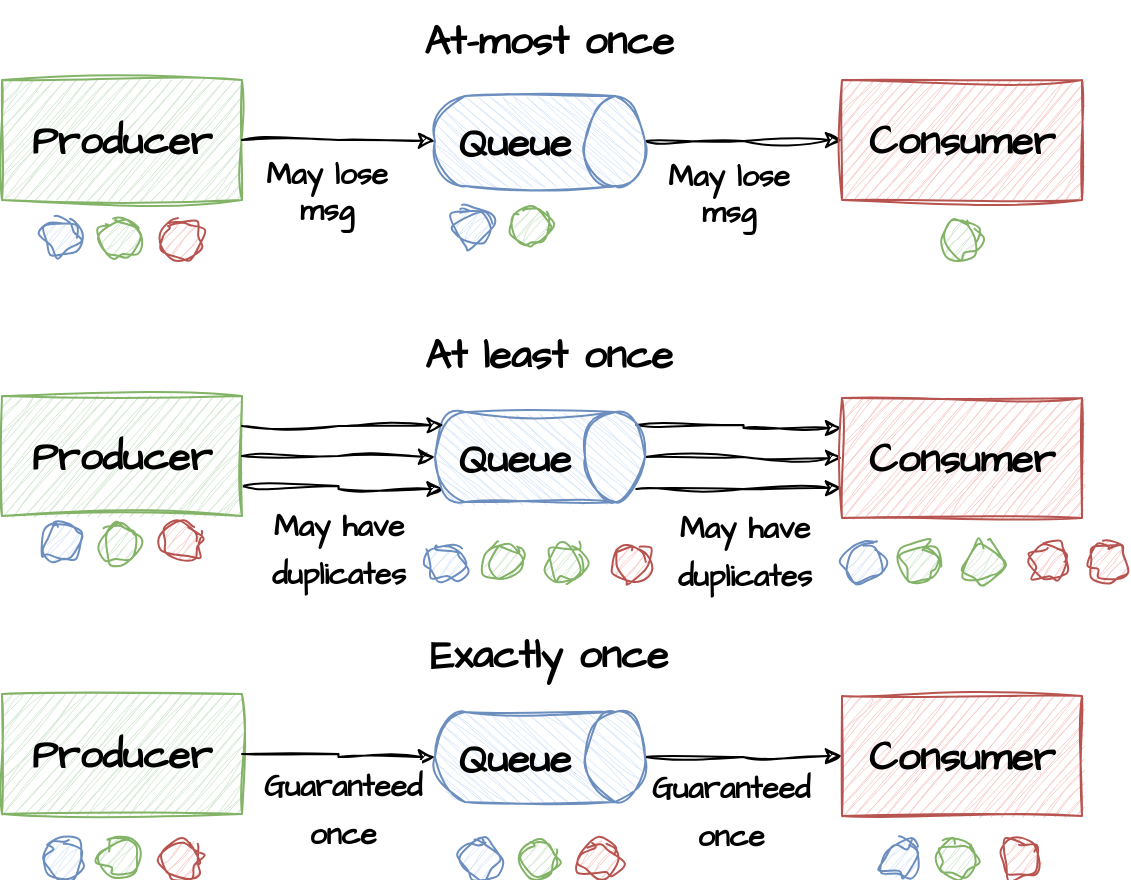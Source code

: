 <mxfile version="22.0.0" type="device">
  <diagram name="Page-1" id="tMSGlMtIqp2qkscLObfS">
    <mxGraphModel dx="2074" dy="1196" grid="1" gridSize="10" guides="1" tooltips="1" connect="1" arrows="1" fold="1" page="1" pageScale="1" pageWidth="827" pageHeight="1169" math="0" shadow="0">
      <root>
        <mxCell id="0" />
        <mxCell id="1" parent="0" />
        <mxCell id="n-tViRwL7hRuRSY2zgUa-26" style="edgeStyle=orthogonalEdgeStyle;rounded=0;sketch=1;hachureGap=4;jiggle=2;curveFitting=1;orthogonalLoop=1;jettySize=auto;html=1;exitX=0.855;exitY=0;exitDx=0;exitDy=4.35;exitPerimeter=0;entryX=0;entryY=0.75;entryDx=0;entryDy=0;fontFamily=Architects Daughter;fontSource=https%3A%2F%2Ffonts.googleapis.com%2Fcss%3Ffamily%3DArchitects%2BDaughter;fontSize=16;" parent="1" source="n-tViRwL7hRuRSY2zgUa-7" target="n-tViRwL7hRuRSY2zgUa-8" edge="1">
          <mxGeometry relative="1" as="geometry" />
        </mxCell>
        <mxCell id="n-tViRwL7hRuRSY2zgUa-23" style="edgeStyle=orthogonalEdgeStyle;rounded=0;sketch=1;hachureGap=4;jiggle=2;curveFitting=1;orthogonalLoop=1;jettySize=auto;html=1;exitX=1;exitY=0.75;exitDx=0;exitDy=0;entryX=0.855;entryY=1;entryDx=0;entryDy=-4.35;entryPerimeter=0;fontFamily=Architects Daughter;fontSource=https%3A%2F%2Ffonts.googleapis.com%2Fcss%3Ffamily%3DArchitects%2BDaughter;fontSize=16;" parent="1" source="n-tViRwL7hRuRSY2zgUa-6" target="n-tViRwL7hRuRSY2zgUa-7" edge="1">
          <mxGeometry relative="1" as="geometry" />
        </mxCell>
        <mxCell id="n-tViRwL7hRuRSY2zgUa-1" value="&lt;b&gt;Producer&lt;/b&gt;" style="rounded=0;whiteSpace=wrap;html=1;sketch=1;hachureGap=4;jiggle=2;curveFitting=1;fontFamily=Architects Daughter;fontSource=https%3A%2F%2Ffonts.googleapis.com%2Fcss%3Ffamily%3DArchitects%2BDaughter;fontSize=20;fillColor=#d5e8d4;strokeColor=#82b366;" parent="1" vertex="1">
          <mxGeometry x="66" y="130" width="120" height="60" as="geometry" />
        </mxCell>
        <mxCell id="n-tViRwL7hRuRSY2zgUa-17" style="edgeStyle=orthogonalEdgeStyle;rounded=0;sketch=1;hachureGap=4;jiggle=2;curveFitting=1;orthogonalLoop=1;jettySize=auto;html=1;exitX=0.5;exitY=0;exitDx=0;exitDy=0;exitPerimeter=0;entryX=0;entryY=0.5;entryDx=0;entryDy=0;fontFamily=Architects Daughter;fontSource=https%3A%2F%2Ffonts.googleapis.com%2Fcss%3Ffamily%3DArchitects%2BDaughter;fontSize=16;" parent="1" source="n-tViRwL7hRuRSY2zgUa-2" target="n-tViRwL7hRuRSY2zgUa-3" edge="1">
          <mxGeometry relative="1" as="geometry" />
        </mxCell>
        <mxCell id="n-tViRwL7hRuRSY2zgUa-20" value="May lose&lt;br style=&quot;font-size: 15px;&quot;&gt;msg" style="edgeLabel;html=1;align=center;verticalAlign=middle;resizable=0;points=[];fontSize=15;fontFamily=Architects Daughter;fontStyle=1" parent="n-tViRwL7hRuRSY2zgUa-17" vertex="1" connectable="0">
          <mxGeometry x="-0.192" y="-4" relative="1" as="geometry">
            <mxPoint x="1" y="22" as="offset" />
          </mxGeometry>
        </mxCell>
        <mxCell id="n-tViRwL7hRuRSY2zgUa-2" value="Queue" style="shape=cylinder3;whiteSpace=wrap;html=1;boundedLbl=1;backgroundOutline=1;size=15;sketch=1;hachureGap=4;jiggle=2;curveFitting=1;fontFamily=Architects Daughter;fontSource=https%3A%2F%2Ffonts.googleapis.com%2Fcss%3Ffamily%3DArchitects%2BDaughter;fontSize=20;rotation=90;horizontal=0;fontStyle=1;fillColor=#dae8fc;strokeColor=#6c8ebf;" parent="1" vertex="1">
          <mxGeometry x="312.5" y="108" width="45" height="105" as="geometry" />
        </mxCell>
        <mxCell id="n-tViRwL7hRuRSY2zgUa-3" value="&lt;b&gt;Consumer&lt;/b&gt;" style="rounded=0;whiteSpace=wrap;html=1;sketch=1;hachureGap=4;jiggle=2;curveFitting=1;fontFamily=Architects Daughter;fontSource=https%3A%2F%2Ffonts.googleapis.com%2Fcss%3Ffamily%3DArchitects%2BDaughter;fontSize=20;fillColor=#f8cecc;strokeColor=#b85450;" parent="1" vertex="1">
          <mxGeometry x="486" y="130" width="120" height="60" as="geometry" />
        </mxCell>
        <mxCell id="n-tViRwL7hRuRSY2zgUa-4" value="&lt;b&gt;At-most once&lt;/b&gt;" style="text;html=1;align=center;verticalAlign=middle;resizable=0;points=[];autosize=1;strokeColor=none;fillColor=none;fontSize=20;fontFamily=Architects Daughter;" parent="1" vertex="1">
          <mxGeometry x="264" y="90" width="150" height="40" as="geometry" />
        </mxCell>
        <mxCell id="n-tViRwL7hRuRSY2zgUa-6" value="&lt;b&gt;Producer&lt;/b&gt;" style="rounded=0;whiteSpace=wrap;html=1;sketch=1;hachureGap=4;jiggle=2;curveFitting=1;fontFamily=Architects Daughter;fontSource=https%3A%2F%2Ffonts.googleapis.com%2Fcss%3Ffamily%3DArchitects%2BDaughter;fontSize=20;fillColor=#d5e8d4;strokeColor=#82b366;" parent="1" vertex="1">
          <mxGeometry x="66" y="288" width="120" height="60" as="geometry" />
        </mxCell>
        <mxCell id="n-tViRwL7hRuRSY2zgUa-24" style="edgeStyle=orthogonalEdgeStyle;rounded=0;sketch=1;hachureGap=4;jiggle=2;curveFitting=1;orthogonalLoop=1;jettySize=auto;html=1;exitX=0.145;exitY=0;exitDx=0;exitDy=4.35;exitPerimeter=0;entryX=0;entryY=0.25;entryDx=0;entryDy=0;fontFamily=Architects Daughter;fontSource=https%3A%2F%2Ffonts.googleapis.com%2Fcss%3Ffamily%3DArchitects%2BDaughter;fontSize=16;" parent="1" source="n-tViRwL7hRuRSY2zgUa-7" target="n-tViRwL7hRuRSY2zgUa-8" edge="1">
          <mxGeometry relative="1" as="geometry" />
        </mxCell>
        <mxCell id="n-tViRwL7hRuRSY2zgUa-25" style="edgeStyle=orthogonalEdgeStyle;rounded=0;sketch=1;hachureGap=4;jiggle=2;curveFitting=1;orthogonalLoop=1;jettySize=auto;html=1;exitX=0.5;exitY=0;exitDx=0;exitDy=0;exitPerimeter=0;entryX=0;entryY=0.5;entryDx=0;entryDy=0;fontFamily=Architects Daughter;fontSource=https%3A%2F%2Ffonts.googleapis.com%2Fcss%3Ffamily%3DArchitects%2BDaughter;fontSize=16;" parent="1" source="n-tViRwL7hRuRSY2zgUa-7" target="n-tViRwL7hRuRSY2zgUa-8" edge="1">
          <mxGeometry relative="1" as="geometry" />
        </mxCell>
        <mxCell id="n-tViRwL7hRuRSY2zgUa-28" value="&lt;font style=&quot;font-size: 15px;&quot;&gt;&lt;b&gt;May have &lt;br&gt;duplicates&lt;/b&gt;&lt;/font&gt;" style="edgeLabel;html=1;align=center;verticalAlign=middle;resizable=0;points=[];fontSize=20;fontFamily=Architects Daughter;" parent="n-tViRwL7hRuRSY2zgUa-25" vertex="1" connectable="0">
          <mxGeometry x="-0.004" y="2" relative="1" as="geometry">
            <mxPoint x="-2" y="45" as="offset" />
          </mxGeometry>
        </mxCell>
        <mxCell id="n-tViRwL7hRuRSY2zgUa-7" value="Queue" style="shape=cylinder3;whiteSpace=wrap;html=1;boundedLbl=1;backgroundOutline=1;size=15;sketch=1;hachureGap=4;jiggle=2;curveFitting=1;fontFamily=Architects Daughter;fontSource=https%3A%2F%2Ffonts.googleapis.com%2Fcss%3Ffamily%3DArchitects%2BDaughter;fontSize=20;rotation=90;horizontal=0;fontStyle=1;fillColor=#dae8fc;strokeColor=#6c8ebf;" parent="1" vertex="1">
          <mxGeometry x="312.5" y="266" width="45" height="105" as="geometry" />
        </mxCell>
        <mxCell id="n-tViRwL7hRuRSY2zgUa-8" value="&lt;b&gt;Consumer&lt;/b&gt;" style="rounded=0;whiteSpace=wrap;html=1;sketch=1;hachureGap=4;jiggle=2;curveFitting=1;fontFamily=Architects Daughter;fontSource=https%3A%2F%2Ffonts.googleapis.com%2Fcss%3Ffamily%3DArchitects%2BDaughter;fontSize=20;fillColor=#f8cecc;strokeColor=#b85450;" parent="1" vertex="1">
          <mxGeometry x="486" y="289" width="120" height="60" as="geometry" />
        </mxCell>
        <mxCell id="n-tViRwL7hRuRSY2zgUa-9" value="&lt;b&gt;At least once&lt;/b&gt;" style="text;html=1;align=center;verticalAlign=middle;resizable=0;points=[];autosize=1;strokeColor=none;fillColor=none;fontSize=20;fontFamily=Architects Daughter;" parent="1" vertex="1">
          <mxGeometry x="264" y="247" width="150" height="40" as="geometry" />
        </mxCell>
        <mxCell id="n-tViRwL7hRuRSY2zgUa-11" value="&lt;b&gt;Producer&lt;/b&gt;" style="rounded=0;whiteSpace=wrap;html=1;sketch=1;hachureGap=4;jiggle=2;curveFitting=1;fontFamily=Architects Daughter;fontSource=https%3A%2F%2Ffonts.googleapis.com%2Fcss%3Ffamily%3DArchitects%2BDaughter;fontSize=20;fillColor=#d5e8d4;strokeColor=#82b366;" parent="1" vertex="1">
          <mxGeometry x="66" y="437" width="120" height="60" as="geometry" />
        </mxCell>
        <mxCell id="n-tViRwL7hRuRSY2zgUa-30" style="edgeStyle=orthogonalEdgeStyle;rounded=0;sketch=1;hachureGap=4;jiggle=2;curveFitting=1;orthogonalLoop=1;jettySize=auto;html=1;exitX=0.5;exitY=0;exitDx=0;exitDy=0;exitPerimeter=0;entryX=0;entryY=0.5;entryDx=0;entryDy=0;fontFamily=Architects Daughter;fontSource=https%3A%2F%2Ffonts.googleapis.com%2Fcss%3Ffamily%3DArchitects%2BDaughter;fontSize=16;" parent="1" source="n-tViRwL7hRuRSY2zgUa-12" target="n-tViRwL7hRuRSY2zgUa-13" edge="1">
          <mxGeometry relative="1" as="geometry" />
        </mxCell>
        <mxCell id="n-tViRwL7hRuRSY2zgUa-32" value="&lt;b style=&quot;font-size: 15px;&quot;&gt;Guaranteed &lt;br&gt;once&lt;/b&gt;" style="edgeLabel;html=1;align=center;verticalAlign=middle;resizable=0;points=[];fontSize=20;fontFamily=Architects Daughter;" parent="n-tViRwL7hRuRSY2zgUa-30" vertex="1" connectable="0">
          <mxGeometry x="0.262" y="3" relative="1" as="geometry">
            <mxPoint x="-20" y="29" as="offset" />
          </mxGeometry>
        </mxCell>
        <mxCell id="n-tViRwL7hRuRSY2zgUa-12" value="Queue" style="shape=cylinder3;whiteSpace=wrap;html=1;boundedLbl=1;backgroundOutline=1;size=15;sketch=1;hachureGap=4;jiggle=2;curveFitting=1;fontFamily=Architects Daughter;fontSource=https%3A%2F%2Ffonts.googleapis.com%2Fcss%3Ffamily%3DArchitects%2BDaughter;fontSize=20;rotation=90;horizontal=0;fontStyle=1;fillColor=#dae8fc;strokeColor=#6c8ebf;" parent="1" vertex="1">
          <mxGeometry x="312.5" y="416" width="45" height="105" as="geometry" />
        </mxCell>
        <mxCell id="n-tViRwL7hRuRSY2zgUa-13" value="&lt;b&gt;Consumer&lt;/b&gt;" style="rounded=0;whiteSpace=wrap;html=1;sketch=1;hachureGap=4;jiggle=2;curveFitting=1;fontFamily=Architects Daughter;fontSource=https%3A%2F%2Ffonts.googleapis.com%2Fcss%3Ffamily%3DArchitects%2BDaughter;fontSize=20;fillColor=#f8cecc;strokeColor=#b85450;" parent="1" vertex="1">
          <mxGeometry x="486" y="438" width="120" height="60" as="geometry" />
        </mxCell>
        <mxCell id="n-tViRwL7hRuRSY2zgUa-14" value="&lt;b&gt;Exactly once&lt;/b&gt;" style="text;html=1;align=center;verticalAlign=middle;resizable=0;points=[];autosize=1;strokeColor=none;fillColor=none;fontSize=20;fontFamily=Architects Daughter;" parent="1" vertex="1">
          <mxGeometry x="269" y="397" width="140" height="40" as="geometry" />
        </mxCell>
        <mxCell id="n-tViRwL7hRuRSY2zgUa-16" style="edgeStyle=orthogonalEdgeStyle;rounded=0;sketch=1;hachureGap=4;jiggle=2;curveFitting=1;orthogonalLoop=1;jettySize=auto;html=1;exitX=1;exitY=0.5;exitDx=0;exitDy=0;entryX=0.5;entryY=1;entryDx=0;entryDy=0;entryPerimeter=0;fontFamily=Architects Daughter;fontSource=https%3A%2F%2Ffonts.googleapis.com%2Fcss%3Ffamily%3DArchitects%2BDaughter;fontSize=16;" parent="1" source="n-tViRwL7hRuRSY2zgUa-1" target="n-tViRwL7hRuRSY2zgUa-2" edge="1">
          <mxGeometry relative="1" as="geometry" />
        </mxCell>
        <mxCell id="n-tViRwL7hRuRSY2zgUa-18" value="May lose &lt;br&gt;msg" style="edgeLabel;html=1;align=center;verticalAlign=middle;resizable=0;points=[];fontSize=15;fontFamily=Architects Daughter;fontStyle=1" parent="n-tViRwL7hRuRSY2zgUa-16" vertex="1" connectable="0">
          <mxGeometry x="-0.133" y="-1" relative="1" as="geometry">
            <mxPoint y="25" as="offset" />
          </mxGeometry>
        </mxCell>
        <mxCell id="n-tViRwL7hRuRSY2zgUa-21" style="edgeStyle=orthogonalEdgeStyle;rounded=0;sketch=1;hachureGap=4;jiggle=2;curveFitting=1;orthogonalLoop=1;jettySize=auto;html=1;exitX=1;exitY=0.25;exitDx=0;exitDy=0;entryX=0.145;entryY=1;entryDx=0;entryDy=-4.35;entryPerimeter=0;fontFamily=Architects Daughter;fontSource=https%3A%2F%2Ffonts.googleapis.com%2Fcss%3Ffamily%3DArchitects%2BDaughter;fontSize=16;" parent="1" source="n-tViRwL7hRuRSY2zgUa-6" target="n-tViRwL7hRuRSY2zgUa-7" edge="1">
          <mxGeometry relative="1" as="geometry" />
        </mxCell>
        <mxCell id="n-tViRwL7hRuRSY2zgUa-22" style="edgeStyle=orthogonalEdgeStyle;rounded=0;sketch=1;hachureGap=4;jiggle=2;curveFitting=1;orthogonalLoop=1;jettySize=auto;html=1;exitX=1;exitY=0.5;exitDx=0;exitDy=0;entryX=0.5;entryY=1;entryDx=0;entryDy=0;entryPerimeter=0;fontFamily=Architects Daughter;fontSource=https%3A%2F%2Ffonts.googleapis.com%2Fcss%3Ffamily%3DArchitects%2BDaughter;fontSize=16;" parent="1" source="n-tViRwL7hRuRSY2zgUa-6" target="n-tViRwL7hRuRSY2zgUa-7" edge="1">
          <mxGeometry relative="1" as="geometry" />
        </mxCell>
        <mxCell id="n-tViRwL7hRuRSY2zgUa-27" value="&lt;font style=&quot;font-size: 15px;&quot;&gt;May have &lt;br&gt;duplicates&lt;/font&gt;" style="edgeLabel;html=1;align=center;verticalAlign=middle;resizable=0;points=[];fontSize=20;fontFamily=Architects Daughter;fontStyle=1" parent="n-tViRwL7hRuRSY2zgUa-22" vertex="1" connectable="0">
          <mxGeometry x="-0.068" y="1" relative="1" as="geometry">
            <mxPoint x="3" y="46" as="offset" />
          </mxGeometry>
        </mxCell>
        <mxCell id="n-tViRwL7hRuRSY2zgUa-29" style="edgeStyle=orthogonalEdgeStyle;rounded=0;sketch=1;hachureGap=4;jiggle=2;curveFitting=1;orthogonalLoop=1;jettySize=auto;html=1;exitX=1;exitY=0.5;exitDx=0;exitDy=0;entryX=0.5;entryY=1;entryDx=0;entryDy=0;entryPerimeter=0;fontFamily=Architects Daughter;fontSource=https%3A%2F%2Ffonts.googleapis.com%2Fcss%3Ffamily%3DArchitects%2BDaughter;fontSize=16;" parent="1" source="n-tViRwL7hRuRSY2zgUa-11" target="n-tViRwL7hRuRSY2zgUa-12" edge="1">
          <mxGeometry relative="1" as="geometry" />
        </mxCell>
        <mxCell id="n-tViRwL7hRuRSY2zgUa-31" value="&lt;b style=&quot;font-size: 15px;&quot;&gt;Guaranteed &lt;br&gt;once&lt;/b&gt;" style="edgeLabel;html=1;align=center;verticalAlign=middle;resizable=0;points=[];fontSize=20;fontFamily=Architects Daughter;" parent="n-tViRwL7hRuRSY2zgUa-29" vertex="1" connectable="0">
          <mxGeometry x="-0.211" y="1" relative="1" as="geometry">
            <mxPoint x="11" y="27" as="offset" />
          </mxGeometry>
        </mxCell>
        <mxCell id="yHXDiqrasnfW8YS-uUIM-1" value="" style="ellipse;whiteSpace=wrap;html=1;aspect=fixed;sketch=1;hachureGap=4;jiggle=2;curveFitting=1;fontFamily=Architects Daughter;fontSource=https%3A%2F%2Ffonts.googleapis.com%2Fcss%3Ffamily%3DArchitects%2BDaughter;fontSize=20;fillColor=#dae8fc;strokeColor=#6c8ebf;" vertex="1" parent="1">
          <mxGeometry x="505.5" y="510" width="19" height="19" as="geometry" />
        </mxCell>
        <mxCell id="yHXDiqrasnfW8YS-uUIM-2" value="" style="ellipse;whiteSpace=wrap;html=1;aspect=fixed;sketch=1;hachureGap=4;jiggle=2;curveFitting=1;fontFamily=Architects Daughter;fontSource=https%3A%2F%2Ffonts.googleapis.com%2Fcss%3Ffamily%3DArchitects%2BDaughter;fontSize=20;fillColor=#d5e8d4;strokeColor=#82b366;" vertex="1" parent="1">
          <mxGeometry x="534.5" y="510" width="19" height="19" as="geometry" />
        </mxCell>
        <mxCell id="yHXDiqrasnfW8YS-uUIM-3" value="" style="ellipse;whiteSpace=wrap;html=1;aspect=fixed;sketch=1;hachureGap=4;jiggle=2;curveFitting=1;fontFamily=Architects Daughter;fontSource=https%3A%2F%2Ffonts.googleapis.com%2Fcss%3Ffamily%3DArchitects%2BDaughter;fontSize=20;fillColor=#f8cecc;strokeColor=#b85450;" vertex="1" parent="1">
          <mxGeometry x="565.5" y="510" width="19" height="19" as="geometry" />
        </mxCell>
        <mxCell id="yHXDiqrasnfW8YS-uUIM-4" value="" style="ellipse;whiteSpace=wrap;html=1;aspect=fixed;sketch=1;hachureGap=4;jiggle=2;curveFitting=1;fontFamily=Architects Daughter;fontSource=https%3A%2F%2Ffonts.googleapis.com%2Fcss%3Ffamily%3DArchitects%2BDaughter;fontSize=20;fillColor=#dae8fc;strokeColor=#6c8ebf;" vertex="1" parent="1">
          <mxGeometry x="86.5" y="200" width="19" height="19" as="geometry" />
        </mxCell>
        <mxCell id="yHXDiqrasnfW8YS-uUIM-5" value="" style="ellipse;whiteSpace=wrap;html=1;aspect=fixed;sketch=1;hachureGap=4;jiggle=2;curveFitting=1;fontFamily=Architects Daughter;fontSource=https%3A%2F%2Ffonts.googleapis.com%2Fcss%3Ffamily%3DArchitects%2BDaughter;fontSize=20;fillColor=#d5e8d4;strokeColor=#82b366;" vertex="1" parent="1">
          <mxGeometry x="115.5" y="200" width="19" height="19" as="geometry" />
        </mxCell>
        <mxCell id="yHXDiqrasnfW8YS-uUIM-6" value="" style="ellipse;whiteSpace=wrap;html=1;aspect=fixed;sketch=1;hachureGap=4;jiggle=2;curveFitting=1;fontFamily=Architects Daughter;fontSource=https%3A%2F%2Ffonts.googleapis.com%2Fcss%3Ffamily%3DArchitects%2BDaughter;fontSize=20;fillColor=#f8cecc;strokeColor=#b85450;" vertex="1" parent="1">
          <mxGeometry x="146.5" y="200" width="19" height="19" as="geometry" />
        </mxCell>
        <mxCell id="yHXDiqrasnfW8YS-uUIM-8" value="" style="ellipse;whiteSpace=wrap;html=1;aspect=fixed;sketch=1;hachureGap=4;jiggle=2;curveFitting=1;fontFamily=Architects Daughter;fontSource=https%3A%2F%2Ffonts.googleapis.com%2Fcss%3Ffamily%3DArchitects%2BDaughter;fontSize=20;fillColor=#d5e8d4;strokeColor=#82b366;" vertex="1" parent="1">
          <mxGeometry x="535.5" y="200" width="19" height="19" as="geometry" />
        </mxCell>
        <mxCell id="yHXDiqrasnfW8YS-uUIM-10" value="" style="ellipse;whiteSpace=wrap;html=1;aspect=fixed;sketch=1;hachureGap=4;jiggle=2;curveFitting=1;fontFamily=Architects Daughter;fontSource=https%3A%2F%2Ffonts.googleapis.com%2Fcss%3Ffamily%3DArchitects%2BDaughter;fontSize=20;fillColor=#dae8fc;strokeColor=#6c8ebf;" vertex="1" parent="1">
          <mxGeometry x="86.5" y="352" width="19" height="19" as="geometry" />
        </mxCell>
        <mxCell id="yHXDiqrasnfW8YS-uUIM-11" value="" style="ellipse;whiteSpace=wrap;html=1;aspect=fixed;sketch=1;hachureGap=4;jiggle=2;curveFitting=1;fontFamily=Architects Daughter;fontSource=https%3A%2F%2Ffonts.googleapis.com%2Fcss%3Ffamily%3DArchitects%2BDaughter;fontSize=20;fillColor=#d5e8d4;strokeColor=#82b366;" vertex="1" parent="1">
          <mxGeometry x="115.5" y="352" width="19" height="19" as="geometry" />
        </mxCell>
        <mxCell id="yHXDiqrasnfW8YS-uUIM-12" value="" style="ellipse;whiteSpace=wrap;html=1;aspect=fixed;sketch=1;hachureGap=4;jiggle=2;curveFitting=1;fontFamily=Architects Daughter;fontSource=https%3A%2F%2Ffonts.googleapis.com%2Fcss%3Ffamily%3DArchitects%2BDaughter;fontSize=20;fillColor=#f8cecc;strokeColor=#b85450;" vertex="1" parent="1">
          <mxGeometry x="146.5" y="352" width="19" height="19" as="geometry" />
        </mxCell>
        <mxCell id="yHXDiqrasnfW8YS-uUIM-13" value="" style="ellipse;whiteSpace=wrap;html=1;aspect=fixed;sketch=1;hachureGap=4;jiggle=2;curveFitting=1;fontFamily=Architects Daughter;fontSource=https%3A%2F%2Ffonts.googleapis.com%2Fcss%3Ffamily%3DArchitects%2BDaughter;fontSize=20;fillColor=#dae8fc;strokeColor=#6c8ebf;" vertex="1" parent="1">
          <mxGeometry x="487.5" y="362" width="19" height="19" as="geometry" />
        </mxCell>
        <mxCell id="yHXDiqrasnfW8YS-uUIM-14" value="" style="ellipse;whiteSpace=wrap;html=1;aspect=fixed;sketch=1;hachureGap=4;jiggle=2;curveFitting=1;fontFamily=Architects Daughter;fontSource=https%3A%2F%2Ffonts.googleapis.com%2Fcss%3Ffamily%3DArchitects%2BDaughter;fontSize=20;fillColor=#d5e8d4;strokeColor=#82b366;" vertex="1" parent="1">
          <mxGeometry x="516.5" y="362" width="19" height="19" as="geometry" />
        </mxCell>
        <mxCell id="yHXDiqrasnfW8YS-uUIM-15" value="" style="ellipse;whiteSpace=wrap;html=1;aspect=fixed;sketch=1;hachureGap=4;jiggle=2;curveFitting=1;fontFamily=Architects Daughter;fontSource=https%3A%2F%2Ffonts.googleapis.com%2Fcss%3Ffamily%3DArchitects%2BDaughter;fontSize=20;fillColor=#d5e8d4;strokeColor=#82b366;" vertex="1" parent="1">
          <mxGeometry x="547.5" y="362" width="19" height="19" as="geometry" />
        </mxCell>
        <mxCell id="yHXDiqrasnfW8YS-uUIM-16" value="" style="ellipse;whiteSpace=wrap;html=1;aspect=fixed;sketch=1;hachureGap=4;jiggle=2;curveFitting=1;fontFamily=Architects Daughter;fontSource=https%3A%2F%2Ffonts.googleapis.com%2Fcss%3Ffamily%3DArchitects%2BDaughter;fontSize=20;fillColor=#f8cecc;strokeColor=#b85450;" vertex="1" parent="1">
          <mxGeometry x="580" y="362" width="19" height="19" as="geometry" />
        </mxCell>
        <mxCell id="yHXDiqrasnfW8YS-uUIM-17" value="" style="ellipse;whiteSpace=wrap;html=1;aspect=fixed;sketch=1;hachureGap=4;jiggle=2;curveFitting=1;fontFamily=Architects Daughter;fontSource=https%3A%2F%2Ffonts.googleapis.com%2Fcss%3Ffamily%3DArchitects%2BDaughter;fontSize=20;fillColor=#dae8fc;strokeColor=#6c8ebf;" vertex="1" parent="1">
          <mxGeometry x="86.5" y="510" width="19" height="19" as="geometry" />
        </mxCell>
        <mxCell id="yHXDiqrasnfW8YS-uUIM-18" value="" style="ellipse;whiteSpace=wrap;html=1;aspect=fixed;sketch=1;hachureGap=4;jiggle=2;curveFitting=1;fontFamily=Architects Daughter;fontSource=https%3A%2F%2Ffonts.googleapis.com%2Fcss%3Ffamily%3DArchitects%2BDaughter;fontSize=20;fillColor=#d5e8d4;strokeColor=#82b366;" vertex="1" parent="1">
          <mxGeometry x="115.5" y="510" width="19" height="19" as="geometry" />
        </mxCell>
        <mxCell id="yHXDiqrasnfW8YS-uUIM-19" value="" style="ellipse;whiteSpace=wrap;html=1;aspect=fixed;sketch=1;hachureGap=4;jiggle=2;curveFitting=1;fontFamily=Architects Daughter;fontSource=https%3A%2F%2Ffonts.googleapis.com%2Fcss%3Ffamily%3DArchitects%2BDaughter;fontSize=20;fillColor=#f8cecc;strokeColor=#b85450;" vertex="1" parent="1">
          <mxGeometry x="146.5" y="510" width="19" height="19" as="geometry" />
        </mxCell>
        <mxCell id="yHXDiqrasnfW8YS-uUIM-20" value="" style="ellipse;whiteSpace=wrap;html=1;aspect=fixed;sketch=1;hachureGap=4;jiggle=2;curveFitting=1;fontFamily=Architects Daughter;fontSource=https%3A%2F%2Ffonts.googleapis.com%2Fcss%3Ffamily%3DArchitects%2BDaughter;fontSize=20;fillColor=#dae8fc;strokeColor=#6c8ebf;" vertex="1" parent="1">
          <mxGeometry x="295.5" y="510" width="19" height="19" as="geometry" />
        </mxCell>
        <mxCell id="yHXDiqrasnfW8YS-uUIM-21" value="" style="ellipse;whiteSpace=wrap;html=1;aspect=fixed;sketch=1;hachureGap=4;jiggle=2;curveFitting=1;fontFamily=Architects Daughter;fontSource=https%3A%2F%2Ffonts.googleapis.com%2Fcss%3Ffamily%3DArchitects%2BDaughter;fontSize=20;fillColor=#d5e8d4;strokeColor=#82b366;" vertex="1" parent="1">
          <mxGeometry x="324.5" y="510" width="19" height="19" as="geometry" />
        </mxCell>
        <mxCell id="yHXDiqrasnfW8YS-uUIM-22" value="" style="ellipse;whiteSpace=wrap;html=1;aspect=fixed;sketch=1;hachureGap=4;jiggle=2;curveFitting=1;fontFamily=Architects Daughter;fontSource=https%3A%2F%2Ffonts.googleapis.com%2Fcss%3Ffamily%3DArchitects%2BDaughter;fontSize=20;fillColor=#f8cecc;strokeColor=#b85450;" vertex="1" parent="1">
          <mxGeometry x="355.5" y="510" width="19" height="19" as="geometry" />
        </mxCell>
        <mxCell id="yHXDiqrasnfW8YS-uUIM-23" value="" style="ellipse;whiteSpace=wrap;html=1;aspect=fixed;sketch=1;hachureGap=4;jiggle=2;curveFitting=1;fontFamily=Architects Daughter;fontSource=https%3A%2F%2Ffonts.googleapis.com%2Fcss%3Ffamily%3DArchitects%2BDaughter;fontSize=20;fillColor=#dae8fc;strokeColor=#6c8ebf;" vertex="1" parent="1">
          <mxGeometry x="278.25" y="362" width="19" height="19" as="geometry" />
        </mxCell>
        <mxCell id="yHXDiqrasnfW8YS-uUIM-24" value="" style="ellipse;whiteSpace=wrap;html=1;aspect=fixed;sketch=1;hachureGap=4;jiggle=2;curveFitting=1;fontFamily=Architects Daughter;fontSource=https%3A%2F%2Ffonts.googleapis.com%2Fcss%3Ffamily%3DArchitects%2BDaughter;fontSize=20;fillColor=#d5e8d4;strokeColor=#82b366;" vertex="1" parent="1">
          <mxGeometry x="307.25" y="362" width="19" height="19" as="geometry" />
        </mxCell>
        <mxCell id="yHXDiqrasnfW8YS-uUIM-25" value="" style="ellipse;whiteSpace=wrap;html=1;aspect=fixed;sketch=1;hachureGap=4;jiggle=2;curveFitting=1;fontFamily=Architects Daughter;fontSource=https%3A%2F%2Ffonts.googleapis.com%2Fcss%3Ffamily%3DArchitects%2BDaughter;fontSize=20;fillColor=#d5e8d4;strokeColor=#82b366;" vertex="1" parent="1">
          <mxGeometry x="338.25" y="362" width="19" height="19" as="geometry" />
        </mxCell>
        <mxCell id="yHXDiqrasnfW8YS-uUIM-26" value="" style="ellipse;whiteSpace=wrap;html=1;aspect=fixed;sketch=1;hachureGap=4;jiggle=2;curveFitting=1;fontFamily=Architects Daughter;fontSource=https%3A%2F%2Ffonts.googleapis.com%2Fcss%3Ffamily%3DArchitects%2BDaughter;fontSize=20;fillColor=#f8cecc;strokeColor=#b85450;" vertex="1" parent="1">
          <mxGeometry x="370.75" y="362" width="19" height="19" as="geometry" />
        </mxCell>
        <mxCell id="yHXDiqrasnfW8YS-uUIM-27" value="" style="ellipse;whiteSpace=wrap;html=1;aspect=fixed;sketch=1;hachureGap=4;jiggle=2;curveFitting=1;fontFamily=Architects Daughter;fontSource=https%3A%2F%2Ffonts.googleapis.com%2Fcss%3Ffamily%3DArchitects%2BDaughter;fontSize=20;fillColor=#f8cecc;strokeColor=#b85450;" vertex="1" parent="1">
          <mxGeometry x="610" y="362" width="19" height="19" as="geometry" />
        </mxCell>
        <mxCell id="yHXDiqrasnfW8YS-uUIM-28" value="" style="ellipse;whiteSpace=wrap;html=1;aspect=fixed;sketch=1;hachureGap=4;jiggle=2;curveFitting=1;fontFamily=Architects Daughter;fontSource=https%3A%2F%2Ffonts.googleapis.com%2Fcss%3Ffamily%3DArchitects%2BDaughter;fontSize=20;fillColor=#dae8fc;strokeColor=#6c8ebf;" vertex="1" parent="1">
          <mxGeometry x="291.75" y="194" width="19" height="19" as="geometry" />
        </mxCell>
        <mxCell id="yHXDiqrasnfW8YS-uUIM-29" value="" style="ellipse;whiteSpace=wrap;html=1;aspect=fixed;sketch=1;hachureGap=4;jiggle=2;curveFitting=1;fontFamily=Architects Daughter;fontSource=https%3A%2F%2Ffonts.googleapis.com%2Fcss%3Ffamily%3DArchitects%2BDaughter;fontSize=20;fillColor=#d5e8d4;strokeColor=#82b366;" vertex="1" parent="1">
          <mxGeometry x="320.75" y="194" width="19" height="19" as="geometry" />
        </mxCell>
      </root>
    </mxGraphModel>
  </diagram>
</mxfile>
